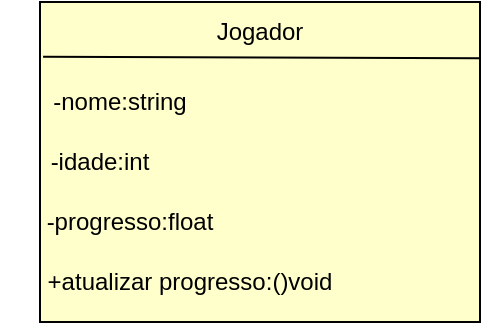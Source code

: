 <mxfile version="26.1.1">
  <diagram name="Página-1" id="8Zoy3u4AIK25ZWEraoXu">
    <mxGraphModel dx="892" dy="365" grid="1" gridSize="10" guides="1" tooltips="1" connect="1" arrows="1" fold="1" page="1" pageScale="1" pageWidth="827" pageHeight="1169" math="0" shadow="0">
      <root>
        <mxCell id="0" />
        <mxCell id="1" parent="0" />
        <mxCell id="kH8sAO7q-m0SWvNdJj0h-19" value="" style="rounded=0;whiteSpace=wrap;html=1;fillColor=#FFFFCC;" parent="1" vertex="1">
          <mxGeometry x="330" y="200" width="220" height="160" as="geometry" />
        </mxCell>
        <mxCell id="kH8sAO7q-m0SWvNdJj0h-20" value="" style="endArrow=none;html=1;rounded=0;entryX=0.999;entryY=0.176;entryDx=0;entryDy=0;entryPerimeter=0;exitX=0.007;exitY=0.171;exitDx=0;exitDy=0;exitPerimeter=0;" parent="1" source="kH8sAO7q-m0SWvNdJj0h-19" target="kH8sAO7q-m0SWvNdJj0h-19" edge="1">
          <mxGeometry width="50" height="50" relative="1" as="geometry">
            <mxPoint x="430" y="239.28" as="sourcePoint" />
            <mxPoint x="630" y="239" as="targetPoint" />
          </mxGeometry>
        </mxCell>
        <mxCell id="kH8sAO7q-m0SWvNdJj0h-23" value="-nome:string" style="text;html=1;align=center;verticalAlign=middle;whiteSpace=wrap;rounded=0;" parent="1" vertex="1">
          <mxGeometry x="330" y="235" width="80" height="30" as="geometry" />
        </mxCell>
        <mxCell id="kH8sAO7q-m0SWvNdJj0h-24" value="-idade:int" style="text;html=1;align=center;verticalAlign=middle;whiteSpace=wrap;rounded=0;" parent="1" vertex="1">
          <mxGeometry x="330" y="265" width="60" height="30" as="geometry" />
        </mxCell>
        <mxCell id="kH8sAO7q-m0SWvNdJj0h-25" value="-progresso:float" style="text;html=1;align=center;verticalAlign=middle;whiteSpace=wrap;rounded=0;" parent="1" vertex="1">
          <mxGeometry x="330" y="295" width="90" height="30" as="geometry" />
        </mxCell>
        <mxCell id="kH8sAO7q-m0SWvNdJj0h-26" value="+atualizar progresso:()void" style="text;html=1;align=center;verticalAlign=middle;whiteSpace=wrap;rounded=0;" parent="1" vertex="1">
          <mxGeometry x="310" y="325" width="190" height="30" as="geometry" />
        </mxCell>
        <mxCell id="tRC9KmuPoL9EZqfYk5hl-4" value="Jogador" style="text;html=1;align=center;verticalAlign=middle;whiteSpace=wrap;rounded=0;" vertex="1" parent="1">
          <mxGeometry x="410" y="200" width="60" height="30" as="geometry" />
        </mxCell>
      </root>
    </mxGraphModel>
  </diagram>
</mxfile>
